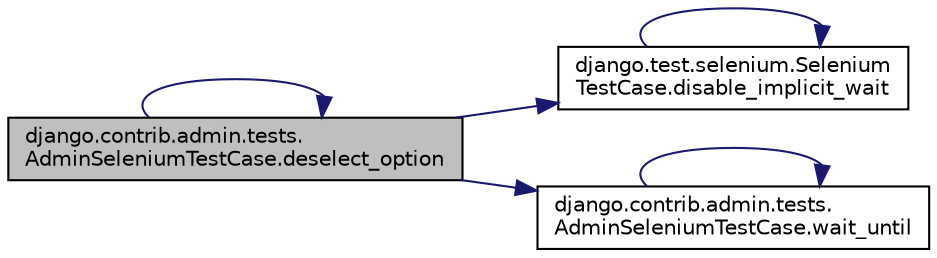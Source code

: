 digraph "django.contrib.admin.tests.AdminSeleniumTestCase.deselect_option"
{
 // LATEX_PDF_SIZE
  edge [fontname="Helvetica",fontsize="10",labelfontname="Helvetica",labelfontsize="10"];
  node [fontname="Helvetica",fontsize="10",shape=record];
  rankdir="LR";
  Node1 [label="django.contrib.admin.tests.\lAdminSeleniumTestCase.deselect_option",height=0.2,width=0.4,color="black", fillcolor="grey75", style="filled", fontcolor="black",tooltip=" "];
  Node1 -> Node1 [color="midnightblue",fontsize="10",style="solid",fontname="Helvetica"];
  Node1 -> Node2 [color="midnightblue",fontsize="10",style="solid",fontname="Helvetica"];
  Node2 [label="django.test.selenium.Selenium\lTestCase.disable_implicit_wait",height=0.2,width=0.4,color="black", fillcolor="white", style="filled",URL="$d9/dac/classdjango_1_1test_1_1selenium_1_1_selenium_test_case.html#a797aa88c9e7d4f390014eabc09002f9e",tooltip=" "];
  Node2 -> Node2 [color="midnightblue",fontsize="10",style="solid",fontname="Helvetica"];
  Node1 -> Node3 [color="midnightblue",fontsize="10",style="solid",fontname="Helvetica"];
  Node3 [label="django.contrib.admin.tests.\lAdminSeleniumTestCase.wait_until",height=0.2,width=0.4,color="black", fillcolor="white", style="filled",URL="$da/df0/classdjango_1_1contrib_1_1admin_1_1tests_1_1_admin_selenium_test_case.html#a02fd30e72ff536ffd536a012867d8dcb",tooltip=" "];
  Node3 -> Node3 [color="midnightblue",fontsize="10",style="solid",fontname="Helvetica"];
}
